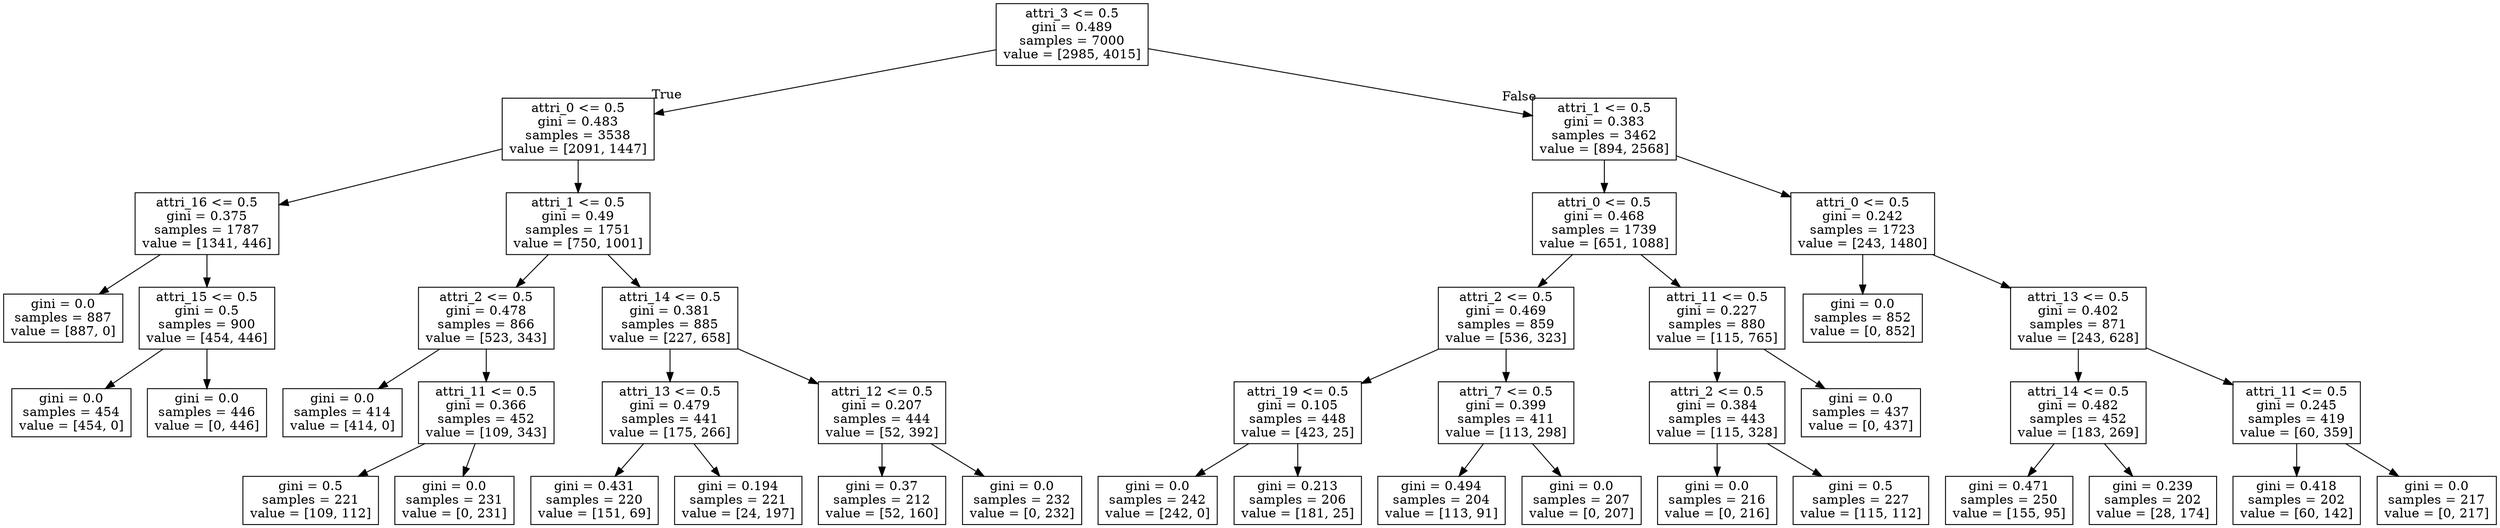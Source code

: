 digraph Tree {
node [shape=box] ;
0 [label="attri_3 <= 0.5\ngini = 0.489\nsamples = 7000\nvalue = [2985, 4015]"] ;
1 [label="attri_0 <= 0.5\ngini = 0.483\nsamples = 3538\nvalue = [2091, 1447]"] ;
0 -> 1 [labeldistance=2.5, labelangle=45, headlabel="True"] ;
2 [label="attri_16 <= 0.5\ngini = 0.375\nsamples = 1787\nvalue = [1341, 446]"] ;
1 -> 2 ;
3 [label="gini = 0.0\nsamples = 887\nvalue = [887, 0]"] ;
2 -> 3 ;
4 [label="attri_15 <= 0.5\ngini = 0.5\nsamples = 900\nvalue = [454, 446]"] ;
2 -> 4 ;
5 [label="gini = 0.0\nsamples = 454\nvalue = [454, 0]"] ;
4 -> 5 ;
6 [label="gini = 0.0\nsamples = 446\nvalue = [0, 446]"] ;
4 -> 6 ;
7 [label="attri_1 <= 0.5\ngini = 0.49\nsamples = 1751\nvalue = [750, 1001]"] ;
1 -> 7 ;
8 [label="attri_2 <= 0.5\ngini = 0.478\nsamples = 866\nvalue = [523, 343]"] ;
7 -> 8 ;
9 [label="gini = 0.0\nsamples = 414\nvalue = [414, 0]"] ;
8 -> 9 ;
10 [label="attri_11 <= 0.5\ngini = 0.366\nsamples = 452\nvalue = [109, 343]"] ;
8 -> 10 ;
11 [label="gini = 0.5\nsamples = 221\nvalue = [109, 112]"] ;
10 -> 11 ;
12 [label="gini = 0.0\nsamples = 231\nvalue = [0, 231]"] ;
10 -> 12 ;
13 [label="attri_14 <= 0.5\ngini = 0.381\nsamples = 885\nvalue = [227, 658]"] ;
7 -> 13 ;
14 [label="attri_13 <= 0.5\ngini = 0.479\nsamples = 441\nvalue = [175, 266]"] ;
13 -> 14 ;
15 [label="gini = 0.431\nsamples = 220\nvalue = [151, 69]"] ;
14 -> 15 ;
16 [label="gini = 0.194\nsamples = 221\nvalue = [24, 197]"] ;
14 -> 16 ;
17 [label="attri_12 <= 0.5\ngini = 0.207\nsamples = 444\nvalue = [52, 392]"] ;
13 -> 17 ;
18 [label="gini = 0.37\nsamples = 212\nvalue = [52, 160]"] ;
17 -> 18 ;
19 [label="gini = 0.0\nsamples = 232\nvalue = [0, 232]"] ;
17 -> 19 ;
20 [label="attri_1 <= 0.5\ngini = 0.383\nsamples = 3462\nvalue = [894, 2568]"] ;
0 -> 20 [labeldistance=2.5, labelangle=-45, headlabel="False"] ;
21 [label="attri_0 <= 0.5\ngini = 0.468\nsamples = 1739\nvalue = [651, 1088]"] ;
20 -> 21 ;
22 [label="attri_2 <= 0.5\ngini = 0.469\nsamples = 859\nvalue = [536, 323]"] ;
21 -> 22 ;
23 [label="attri_19 <= 0.5\ngini = 0.105\nsamples = 448\nvalue = [423, 25]"] ;
22 -> 23 ;
24 [label="gini = 0.0\nsamples = 242\nvalue = [242, 0]"] ;
23 -> 24 ;
25 [label="gini = 0.213\nsamples = 206\nvalue = [181, 25]"] ;
23 -> 25 ;
26 [label="attri_7 <= 0.5\ngini = 0.399\nsamples = 411\nvalue = [113, 298]"] ;
22 -> 26 ;
27 [label="gini = 0.494\nsamples = 204\nvalue = [113, 91]"] ;
26 -> 27 ;
28 [label="gini = 0.0\nsamples = 207\nvalue = [0, 207]"] ;
26 -> 28 ;
29 [label="attri_11 <= 0.5\ngini = 0.227\nsamples = 880\nvalue = [115, 765]"] ;
21 -> 29 ;
30 [label="attri_2 <= 0.5\ngini = 0.384\nsamples = 443\nvalue = [115, 328]"] ;
29 -> 30 ;
31 [label="gini = 0.0\nsamples = 216\nvalue = [0, 216]"] ;
30 -> 31 ;
32 [label="gini = 0.5\nsamples = 227\nvalue = [115, 112]"] ;
30 -> 32 ;
33 [label="gini = 0.0\nsamples = 437\nvalue = [0, 437]"] ;
29 -> 33 ;
34 [label="attri_0 <= 0.5\ngini = 0.242\nsamples = 1723\nvalue = [243, 1480]"] ;
20 -> 34 ;
35 [label="gini = 0.0\nsamples = 852\nvalue = [0, 852]"] ;
34 -> 35 ;
36 [label="attri_13 <= 0.5\ngini = 0.402\nsamples = 871\nvalue = [243, 628]"] ;
34 -> 36 ;
37 [label="attri_14 <= 0.5\ngini = 0.482\nsamples = 452\nvalue = [183, 269]"] ;
36 -> 37 ;
38 [label="gini = 0.471\nsamples = 250\nvalue = [155, 95]"] ;
37 -> 38 ;
39 [label="gini = 0.239\nsamples = 202\nvalue = [28, 174]"] ;
37 -> 39 ;
40 [label="attri_11 <= 0.5\ngini = 0.245\nsamples = 419\nvalue = [60, 359]"] ;
36 -> 40 ;
41 [label="gini = 0.418\nsamples = 202\nvalue = [60, 142]"] ;
40 -> 41 ;
42 [label="gini = 0.0\nsamples = 217\nvalue = [0, 217]"] ;
40 -> 42 ;
}